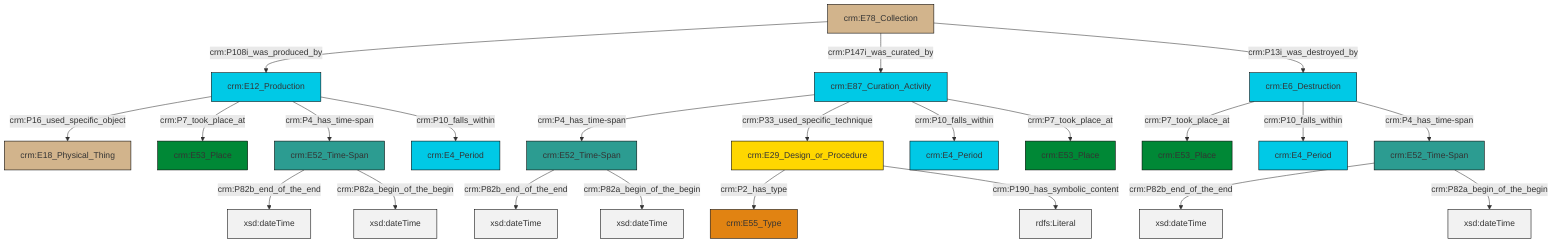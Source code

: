 graph TD
classDef Literal fill:#f2f2f2,stroke:#000000;
classDef CRM_Entity fill:#FFFFFF,stroke:#000000;
classDef Temporal_Entity fill:#00C9E6, stroke:#000000;
classDef Type fill:#E18312, stroke:#000000;
classDef Time-Span fill:#2C9C91, stroke:#000000;
classDef Appellation fill:#FFEB7F, stroke:#000000;
classDef Place fill:#008836, stroke:#000000;
classDef Persistent_Item fill:#B266B2, stroke:#000000;
classDef Conceptual_Object fill:#FFD700, stroke:#000000;
classDef Physical_Thing fill:#D2B48C, stroke:#000000;
classDef Actor fill:#f58aad, stroke:#000000;
classDef PC_Classes fill:#4ce600, stroke:#000000;
classDef Multi fill:#cccccc,stroke:#000000;

2["crm:E87_Curation_Activity"]:::Temporal_Entity -->|crm:P4_has_time-span| 3["crm:E52_Time-Span"]:::Time-Span
4["crm:E29_Design_or_Procedure"]:::Conceptual_Object -->|crm:P2_has_type| 5["crm:E55_Type"]:::Type
6["crm:E52_Time-Span"]:::Time-Span -->|crm:P82b_end_of_the_end| 7[xsd:dateTime]:::Literal
8["crm:E6_Destruction"]:::Temporal_Entity -->|crm:P7_took_place_at| 9["crm:E53_Place"]:::Place
0["crm:E78_Collection"]:::Physical_Thing -->|crm:P108i_was_produced_by| 13["crm:E12_Production"]:::Temporal_Entity
13["crm:E12_Production"]:::Temporal_Entity -->|crm:P16_used_specific_object| 17["crm:E18_Physical_Thing"]:::Physical_Thing
0["crm:E78_Collection"]:::Physical_Thing -->|crm:P147i_was_curated_by| 2["crm:E87_Curation_Activity"]:::Temporal_Entity
3["crm:E52_Time-Span"]:::Time-Span -->|crm:P82b_end_of_the_end| 21[xsd:dateTime]:::Literal
4["crm:E29_Design_or_Procedure"]:::Conceptual_Object -->|crm:P190_has_symbolic_content| 23[rdfs:Literal]:::Literal
8["crm:E6_Destruction"]:::Temporal_Entity -->|crm:P10_falls_within| 24["crm:E4_Period"]:::Temporal_Entity
2["crm:E87_Curation_Activity"]:::Temporal_Entity -->|crm:P33_used_specific_technique| 4["crm:E29_Design_or_Procedure"]:::Conceptual_Object
13["crm:E12_Production"]:::Temporal_Entity -->|crm:P7_took_place_at| 18["crm:E53_Place"]:::Place
14["crm:E52_Time-Span"]:::Time-Span -->|crm:P82b_end_of_the_end| 28[xsd:dateTime]:::Literal
8["crm:E6_Destruction"]:::Temporal_Entity -->|crm:P4_has_time-span| 6["crm:E52_Time-Span"]:::Time-Span
2["crm:E87_Curation_Activity"]:::Temporal_Entity -->|crm:P10_falls_within| 29["crm:E4_Period"]:::Temporal_Entity
2["crm:E87_Curation_Activity"]:::Temporal_Entity -->|crm:P7_took_place_at| 31["crm:E53_Place"]:::Place
13["crm:E12_Production"]:::Temporal_Entity -->|crm:P4_has_time-span| 14["crm:E52_Time-Span"]:::Time-Span
6["crm:E52_Time-Span"]:::Time-Span -->|crm:P82a_begin_of_the_begin| 34[xsd:dateTime]:::Literal
0["crm:E78_Collection"]:::Physical_Thing -->|crm:P13i_was_destroyed_by| 8["crm:E6_Destruction"]:::Temporal_Entity
13["crm:E12_Production"]:::Temporal_Entity -->|crm:P10_falls_within| 11["crm:E4_Period"]:::Temporal_Entity
14["crm:E52_Time-Span"]:::Time-Span -->|crm:P82a_begin_of_the_begin| 35[xsd:dateTime]:::Literal
3["crm:E52_Time-Span"]:::Time-Span -->|crm:P82a_begin_of_the_begin| 36[xsd:dateTime]:::Literal